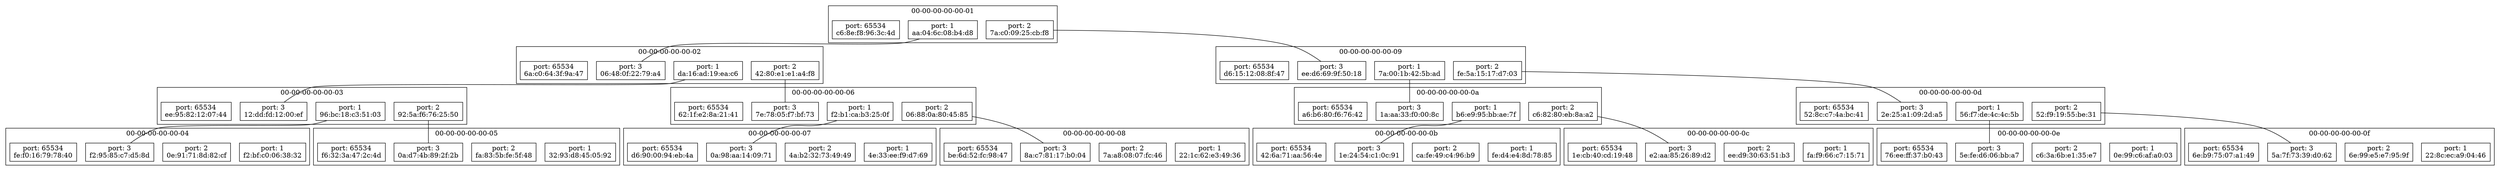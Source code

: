 graph Network {
	subgraph cluster_s1 {
		label="00-00-00-00-00-01";
		port1_1[label="port: 1\naa:04:6c:08:b4:d8", shape=box];
		port1_2[label="port: 2\n7a:c0:09:25:cb:f8", shape=box];
		port1_65534[label="port: 65534\nc6:8e:f8:96:3c:4d", shape=box];
	}
	subgraph cluster_s2 {
		label="00-00-00-00-00-02";
		port2_1[label="port: 1\nda:16:ad:19:ea:c6", shape=box];
		port2_2[label="port: 2\n42:80:e1:e1:a4:f8", shape=box];
		port2_3[label="port: 3\n06:48:0f:22:79:a4", shape=box];
		port2_65534[label="port: 65534\n6a:c0:64:3f:9a:47", shape=box];
	}
	subgraph cluster_s3 {
		label="00-00-00-00-00-03";
		port3_1[label="port: 1\n96:bc:18:c3:51:03", shape=box];
		port3_2[label="port: 2\n92:5a:f6:76:25:50", shape=box];
		port3_3[label="port: 3\n12:dd:fd:12:00:ef", shape=box];
		port3_65534[label="port: 65534\nee:95:82:12:07:44", shape=box];
	}
	subgraph cluster_s4 {
		label="00-00-00-00-00-04";
		port4_1[label="port: 1\nf2:bf:c0:06:38:32", shape=box];
		port4_2[label="port: 2\n0e:91:71:8d:82:cf", shape=box];
		port4_3[label="port: 3\nf2:95:85:c7:d5:8d", shape=box];
		port4_65534[label="port: 65534\nfe:f0:16:79:78:40", shape=box];
	}
	subgraph cluster_s5 {
		label="00-00-00-00-00-05";
		port5_1[label="port: 1\n32:93:d8:45:05:92", shape=box];
		port5_2[label="port: 2\nfa:83:5b:fe:5f:48", shape=box];
		port5_3[label="port: 3\n0a:d7:4b:89:2f:2b", shape=box];
		port5_65534[label="port: 65534\nf6:32:3a:47:2c:4d", shape=box];
	}
	subgraph cluster_s6 {
		label="00-00-00-00-00-06";
		port6_1[label="port: 1\nf2:b1:ca:b3:25:0f", shape=box];
		port6_2[label="port: 2\n06:88:0a:80:45:85", shape=box];
		port6_3[label="port: 3\n7e:78:05:f7:bf:73", shape=box];
		port6_65534[label="port: 65534\n62:1f:e2:8a:21:41", shape=box];
	}
	subgraph cluster_s7 {
		label="00-00-00-00-00-07";
		port7_1[label="port: 1\n4e:33:ee:f9:d7:69", shape=box];
		port7_2[label="port: 2\n4a:b2:32:73:49:49", shape=box];
		port7_3[label="port: 3\n0a:98:aa:14:09:71", shape=box];
		port7_65534[label="port: 65534\nd6:90:00:94:eb:4a", shape=box];
	}
	subgraph cluster_s8 {
		label="00-00-00-00-00-08";
		port8_1[label="port: 1\n22:1c:62:e3:49:36", shape=box];
		port8_2[label="port: 2\n7a:a8:08:07:fc:46", shape=box];
		port8_3[label="port: 3\n8a:c7:81:17:b0:04", shape=box];
		port8_65534[label="port: 65534\nbe:6d:52:fc:98:47", shape=box];
	}
	subgraph cluster_s9 {
		label="00-00-00-00-00-09";
		port9_1[label="port: 1\n7a:00:1b:42:5b:ad", shape=box];
		port9_2[label="port: 2\nfe:5a:15:17:d7:03", shape=box];
		port9_3[label="port: 3\nee:d6:69:9f:50:18", shape=box];
		port9_65534[label="port: 65534\nd6:15:12:08:8f:47", shape=box];
	}
	subgraph cluster_s10 {
		label="00-00-00-00-00-0a";
		port10_1[label="port: 1\nb6:e9:95:bb:ae:7f", shape=box];
		port10_2[label="port: 2\nc6:82:80:eb:8a:a2", shape=box];
		port10_3[label="port: 3\n1a:aa:33:f0:00:8c", shape=box];
		port10_65534[label="port: 65534\na6:b6:80:f6:76:42", shape=box];
	}
	subgraph cluster_s11 {
		label="00-00-00-00-00-0b";
		port11_1[label="port: 1\nfe:d4:e4:8d:78:85", shape=box];
		port11_2[label="port: 2\nca:fe:49:c4:96:b9", shape=box];
		port11_3[label="port: 3\n1e:24:54:c1:0c:91", shape=box];
		port11_65534[label="port: 65534\n42:6a:71:aa:56:4e", shape=box];
	}
	subgraph cluster_s12 {
		label="00-00-00-00-00-0c";
		port12_1[label="port: 1\nfa:f9:66:c7:15:71", shape=box];
		port12_2[label="port: 2\nee:d9:30:63:51:b3", shape=box];
		port12_3[label="port: 3\ne2:aa:85:26:89:d2", shape=box];
		port12_65534[label="port: 65534\n1e:cb:40:cd:19:48", shape=box];
	}
	subgraph cluster_s13 {
		label="00-00-00-00-00-0d";
		port13_1[label="port: 1\n56:f7:de:4c:4c:5b", shape=box];
		port13_2[label="port: 2\n52:f9:19:55:be:31", shape=box];
		port13_3[label="port: 3\n2e:25:a1:09:2d:a5", shape=box];
		port13_65534[label="port: 65534\n52:8c:c7:4a:bc:41", shape=box];
	}
	subgraph cluster_s14 {
		label="00-00-00-00-00-0e";
		port14_1[label="port: 1\n0e:99:c6:af:a0:03", shape=box];
		port14_2[label="port: 2\nc6:3a:6b:e1:35:e7", shape=box];
		port14_3[label="port: 3\n5e:fe:d6:06:bb:a7", shape=box];
		port14_65534[label="port: 65534\n76:ee:ff:37:b0:43", shape=box];
	}
	subgraph cluster_s15 {
		label="00-00-00-00-00-0f";
		port15_1[label="port: 1\n22:8c:ec:a9:04:46", shape=box];
		port15_2[label="port: 2\n6e:99:e5:e7:95:9f", shape=box];
		port15_3[label="port: 3\n5a:7f:73:39:d0:62", shape=box];
		port15_65534[label="port: 65534\n6e:b9:75:07:a1:49", shape=box];
	}
	port1_1 -- port2_3
	port1_2 -- port9_3
	port2_1 -- port3_3
	port2_2 -- port6_3
	port3_1 -- port4_3
	port3_2 -- port5_3
	port6_1 -- port7_3
	port6_2 -- port8_3
	port9_1 -- port10_3
	port9_2 -- port13_3
	port10_1 -- port11_3
	port10_2 -- port12_3
	port13_1 -- port14_3
	port13_2 -- port15_3
}